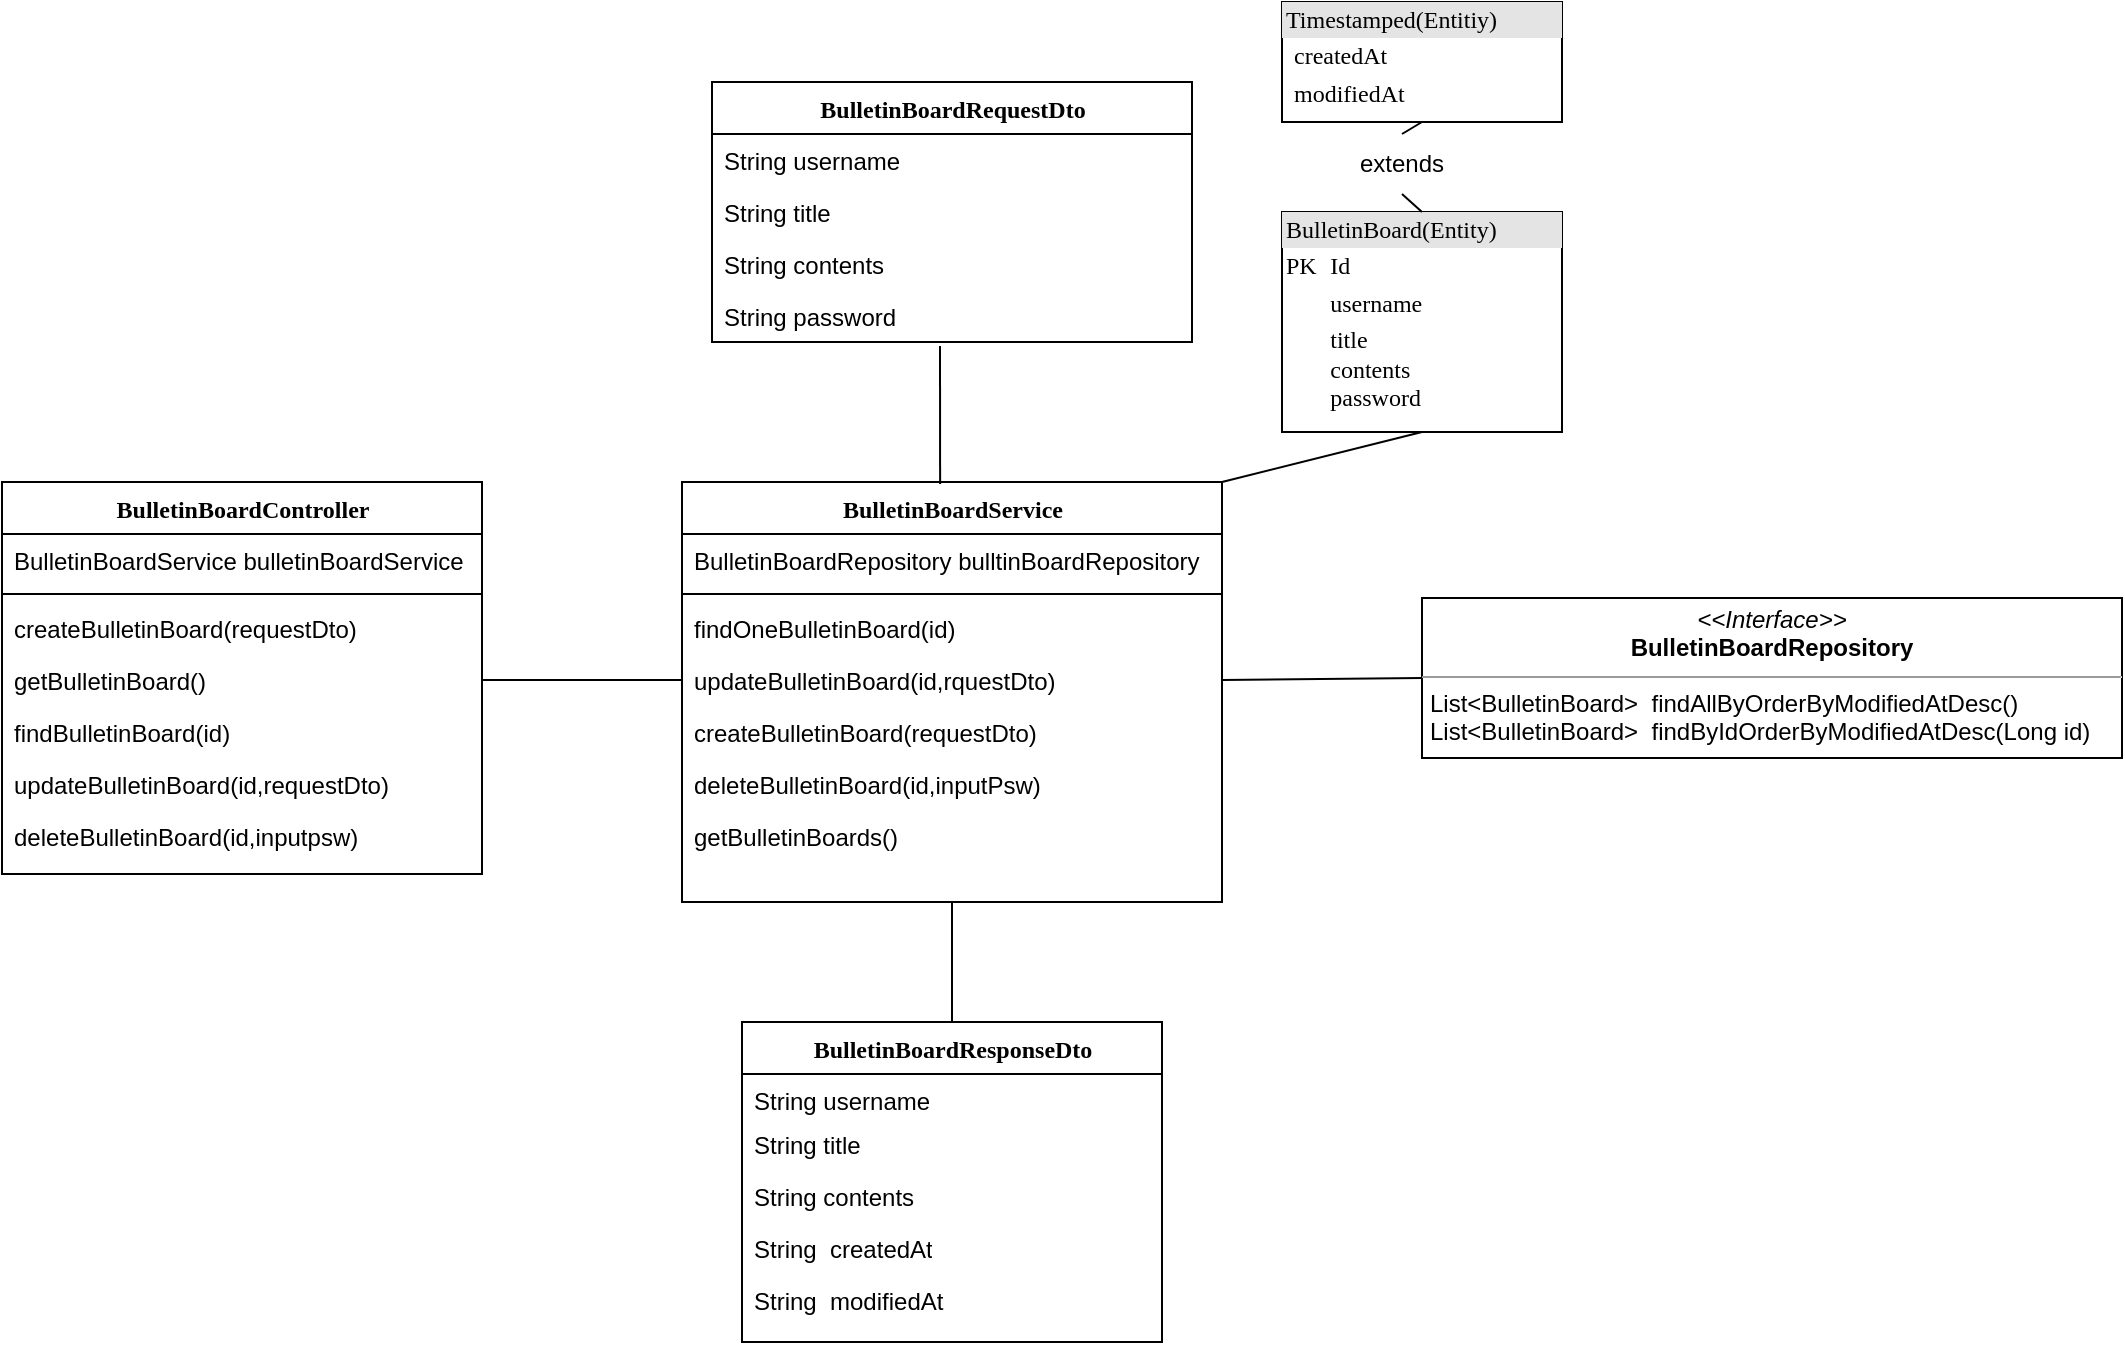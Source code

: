 <mxfile version="22.0.8" type="device">
  <diagram name="Page-1" id="6133507b-19e7-1e82-6fc7-422aa6c4b21f">
    <mxGraphModel dx="1401" dy="579" grid="1" gridSize="10" guides="1" tooltips="1" connect="1" arrows="1" fold="1" page="1" pageScale="1" pageWidth="1100" pageHeight="850" background="none" math="0" shadow="0">
      <root>
        <mxCell id="0" />
        <mxCell id="1" parent="0" />
        <mxCell id="E9T4bnEWjOMNWPC0Y-Mv-1" value="BulletinBoardResponseDto" style="swimlane;html=1;fontStyle=1;align=center;verticalAlign=top;childLayout=stackLayout;horizontal=1;startSize=26;horizontalStack=0;resizeParent=1;resizeLast=0;collapsible=1;marginBottom=0;swimlaneFillColor=#ffffff;rounded=0;shadow=0;comic=0;labelBackgroundColor=none;strokeWidth=1;fillColor=none;fontFamily=Verdana;fontSize=12" vertex="1" parent="1">
          <mxGeometry x="460" y="720" width="210" height="160" as="geometry" />
        </mxCell>
        <mxCell id="E9T4bnEWjOMNWPC0Y-Mv-3" value="String username" style="text;html=1;strokeColor=none;fillColor=none;align=left;verticalAlign=top;spacingLeft=4;spacingRight=4;whiteSpace=wrap;overflow=hidden;rotatable=0;points=[[0,0.5],[1,0.5]];portConstraint=eastwest;" vertex="1" parent="E9T4bnEWjOMNWPC0Y-Mv-1">
          <mxGeometry y="26" width="210" height="22" as="geometry" />
        </mxCell>
        <mxCell id="E9T4bnEWjOMNWPC0Y-Mv-4" value="String title" style="text;html=1;strokeColor=none;fillColor=none;align=left;verticalAlign=top;spacingLeft=4;spacingRight=4;whiteSpace=wrap;overflow=hidden;rotatable=0;points=[[0,0.5],[1,0.5]];portConstraint=eastwest;" vertex="1" parent="E9T4bnEWjOMNWPC0Y-Mv-1">
          <mxGeometry y="48" width="210" height="26" as="geometry" />
        </mxCell>
        <mxCell id="E9T4bnEWjOMNWPC0Y-Mv-5" value="String contents" style="text;html=1;strokeColor=none;fillColor=none;align=left;verticalAlign=top;spacingLeft=4;spacingRight=4;whiteSpace=wrap;overflow=hidden;rotatable=0;points=[[0,0.5],[1,0.5]];portConstraint=eastwest;" vertex="1" parent="E9T4bnEWjOMNWPC0Y-Mv-1">
          <mxGeometry y="74" width="210" height="26" as="geometry" />
        </mxCell>
        <mxCell id="E9T4bnEWjOMNWPC0Y-Mv-6" value="String&amp;nbsp; createdAt" style="text;html=1;strokeColor=none;fillColor=none;align=left;verticalAlign=top;spacingLeft=4;spacingRight=4;whiteSpace=wrap;overflow=hidden;rotatable=0;points=[[0,0.5],[1,0.5]];portConstraint=eastwest;" vertex="1" parent="E9T4bnEWjOMNWPC0Y-Mv-1">
          <mxGeometry y="100" width="210" height="26" as="geometry" />
        </mxCell>
        <mxCell id="E9T4bnEWjOMNWPC0Y-Mv-38" value="String&amp;nbsp; modifiedAt" style="text;html=1;strokeColor=none;fillColor=none;align=left;verticalAlign=top;spacingLeft=4;spacingRight=4;whiteSpace=wrap;overflow=hidden;rotatable=0;points=[[0,0.5],[1,0.5]];portConstraint=eastwest;" vertex="1" parent="E9T4bnEWjOMNWPC0Y-Mv-1">
          <mxGeometry y="126" width="210" height="26" as="geometry" />
        </mxCell>
        <mxCell id="E9T4bnEWjOMNWPC0Y-Mv-8" value="BulletinBoardService" style="swimlane;html=1;fontStyle=1;align=center;verticalAlign=top;childLayout=stackLayout;horizontal=1;startSize=26;horizontalStack=0;resizeParent=1;resizeLast=0;collapsible=1;marginBottom=0;swimlaneFillColor=#ffffff;rounded=0;shadow=0;comic=0;labelBackgroundColor=none;strokeWidth=1;fillColor=none;fontFamily=Verdana;fontSize=12" vertex="1" parent="1">
          <mxGeometry x="430" y="450" width="270" height="210" as="geometry" />
        </mxCell>
        <mxCell id="E9T4bnEWjOMNWPC0Y-Mv-9" value="BulletinBoardRepository bulltinBoardRepository" style="text;html=1;strokeColor=none;fillColor=none;align=left;verticalAlign=top;spacingLeft=4;spacingRight=4;whiteSpace=wrap;overflow=hidden;rotatable=0;points=[[0,0.5],[1,0.5]];portConstraint=eastwest;" vertex="1" parent="E9T4bnEWjOMNWPC0Y-Mv-8">
          <mxGeometry y="26" width="270" height="26" as="geometry" />
        </mxCell>
        <mxCell id="E9T4bnEWjOMNWPC0Y-Mv-10" value="" style="line;html=1;strokeWidth=1;fillColor=none;align=left;verticalAlign=middle;spacingTop=-1;spacingLeft=3;spacingRight=3;rotatable=0;labelPosition=right;points=[];portConstraint=eastwest;" vertex="1" parent="E9T4bnEWjOMNWPC0Y-Mv-8">
          <mxGeometry y="52" width="270" height="8" as="geometry" />
        </mxCell>
        <mxCell id="E9T4bnEWjOMNWPC0Y-Mv-11" value="findOneBulletinBoard(id)" style="text;html=1;strokeColor=none;fillColor=none;align=left;verticalAlign=top;spacingLeft=4;spacingRight=4;whiteSpace=wrap;overflow=hidden;rotatable=0;points=[[0,0.5],[1,0.5]];portConstraint=eastwest;" vertex="1" parent="E9T4bnEWjOMNWPC0Y-Mv-8">
          <mxGeometry y="60" width="270" height="26" as="geometry" />
        </mxCell>
        <mxCell id="E9T4bnEWjOMNWPC0Y-Mv-12" value="updateBulletinBoard(id,rquestDto)" style="text;html=1;strokeColor=none;fillColor=none;align=left;verticalAlign=top;spacingLeft=4;spacingRight=4;whiteSpace=wrap;overflow=hidden;rotatable=0;points=[[0,0.5],[1,0.5]];portConstraint=eastwest;" vertex="1" parent="E9T4bnEWjOMNWPC0Y-Mv-8">
          <mxGeometry y="86" width="270" height="26" as="geometry" />
        </mxCell>
        <mxCell id="E9T4bnEWjOMNWPC0Y-Mv-13" value="createBulletinBoard(requestDto)" style="text;html=1;strokeColor=none;fillColor=none;align=left;verticalAlign=top;spacingLeft=4;spacingRight=4;whiteSpace=wrap;overflow=hidden;rotatable=0;points=[[0,0.5],[1,0.5]];portConstraint=eastwest;" vertex="1" parent="E9T4bnEWjOMNWPC0Y-Mv-8">
          <mxGeometry y="112" width="270" height="26" as="geometry" />
        </mxCell>
        <mxCell id="E9T4bnEWjOMNWPC0Y-Mv-14" value="deleteBulletinBoard(id,inputPsw)" style="text;html=1;strokeColor=none;fillColor=none;align=left;verticalAlign=top;spacingLeft=4;spacingRight=4;whiteSpace=wrap;overflow=hidden;rotatable=0;points=[[0,0.5],[1,0.5]];portConstraint=eastwest;" vertex="1" parent="E9T4bnEWjOMNWPC0Y-Mv-8">
          <mxGeometry y="138" width="270" height="26" as="geometry" />
        </mxCell>
        <mxCell id="E9T4bnEWjOMNWPC0Y-Mv-15" value="getBulletinBoards()" style="text;html=1;strokeColor=none;fillColor=none;align=left;verticalAlign=top;spacingLeft=4;spacingRight=4;whiteSpace=wrap;overflow=hidden;rotatable=0;points=[[0,0.5],[1,0.5]];portConstraint=eastwest;" vertex="1" parent="E9T4bnEWjOMNWPC0Y-Mv-8">
          <mxGeometry y="164" width="270" height="26" as="geometry" />
        </mxCell>
        <mxCell id="E9T4bnEWjOMNWPC0Y-Mv-18" value="BulletinBoardController" style="swimlane;html=1;fontStyle=1;align=center;verticalAlign=top;childLayout=stackLayout;horizontal=1;startSize=26;horizontalStack=0;resizeParent=1;resizeLast=0;collapsible=1;marginBottom=0;swimlaneFillColor=#ffffff;rounded=0;shadow=0;comic=0;labelBackgroundColor=none;strokeWidth=1;fillColor=none;fontFamily=Verdana;fontSize=12" vertex="1" parent="1">
          <mxGeometry x="90" y="450" width="240" height="196" as="geometry" />
        </mxCell>
        <mxCell id="E9T4bnEWjOMNWPC0Y-Mv-19" value="BulletinBoardService bulletinBoardService" style="text;html=1;strokeColor=none;fillColor=none;align=left;verticalAlign=top;spacingLeft=4;spacingRight=4;whiteSpace=wrap;overflow=hidden;rotatable=0;points=[[0,0.5],[1,0.5]];portConstraint=eastwest;" vertex="1" parent="E9T4bnEWjOMNWPC0Y-Mv-18">
          <mxGeometry y="26" width="240" height="26" as="geometry" />
        </mxCell>
        <mxCell id="E9T4bnEWjOMNWPC0Y-Mv-21" value="" style="line;html=1;strokeWidth=1;fillColor=none;align=left;verticalAlign=middle;spacingTop=-1;spacingLeft=3;spacingRight=3;rotatable=0;labelPosition=right;points=[];portConstraint=eastwest;" vertex="1" parent="E9T4bnEWjOMNWPC0Y-Mv-18">
          <mxGeometry y="52" width="240" height="8" as="geometry" />
        </mxCell>
        <mxCell id="E9T4bnEWjOMNWPC0Y-Mv-22" value="createBulletinBoard(requestDto)" style="text;html=1;strokeColor=none;fillColor=none;align=left;verticalAlign=top;spacingLeft=4;spacingRight=4;whiteSpace=wrap;overflow=hidden;rotatable=0;points=[[0,0.5],[1,0.5]];portConstraint=eastwest;" vertex="1" parent="E9T4bnEWjOMNWPC0Y-Mv-18">
          <mxGeometry y="60" width="240" height="26" as="geometry" />
        </mxCell>
        <mxCell id="E9T4bnEWjOMNWPC0Y-Mv-23" value="getBulletinBoard()" style="text;html=1;strokeColor=none;fillColor=none;align=left;verticalAlign=top;spacingLeft=4;spacingRight=4;whiteSpace=wrap;overflow=hidden;rotatable=0;points=[[0,0.5],[1,0.5]];portConstraint=eastwest;" vertex="1" parent="E9T4bnEWjOMNWPC0Y-Mv-18">
          <mxGeometry y="86" width="240" height="26" as="geometry" />
        </mxCell>
        <mxCell id="E9T4bnEWjOMNWPC0Y-Mv-33" value="findBulletinBoard(id)" style="text;html=1;strokeColor=none;fillColor=none;align=left;verticalAlign=top;spacingLeft=4;spacingRight=4;whiteSpace=wrap;overflow=hidden;rotatable=0;points=[[0,0.5],[1,0.5]];portConstraint=eastwest;" vertex="1" parent="E9T4bnEWjOMNWPC0Y-Mv-18">
          <mxGeometry y="112" width="240" height="26" as="geometry" />
        </mxCell>
        <mxCell id="E9T4bnEWjOMNWPC0Y-Mv-34" value="updateBulletinBoard(id,requestDto)" style="text;html=1;strokeColor=none;fillColor=none;align=left;verticalAlign=top;spacingLeft=4;spacingRight=4;whiteSpace=wrap;overflow=hidden;rotatable=0;points=[[0,0.5],[1,0.5]];portConstraint=eastwest;" vertex="1" parent="E9T4bnEWjOMNWPC0Y-Mv-18">
          <mxGeometry y="138" width="240" height="26" as="geometry" />
        </mxCell>
        <mxCell id="E9T4bnEWjOMNWPC0Y-Mv-35" value="deleteBulletinBoard(id,inputpsw)" style="text;html=1;strokeColor=none;fillColor=none;align=left;verticalAlign=top;spacingLeft=4;spacingRight=4;whiteSpace=wrap;overflow=hidden;rotatable=0;points=[[0,0.5],[1,0.5]];portConstraint=eastwest;" vertex="1" parent="E9T4bnEWjOMNWPC0Y-Mv-18">
          <mxGeometry y="164" width="240" height="26" as="geometry" />
        </mxCell>
        <mxCell id="E9T4bnEWjOMNWPC0Y-Mv-24" value="BulletinBoardRequestDto" style="swimlane;html=1;fontStyle=1;align=center;verticalAlign=top;childLayout=stackLayout;horizontal=1;startSize=26;horizontalStack=0;resizeParent=1;resizeLast=0;collapsible=1;marginBottom=0;swimlaneFillColor=#ffffff;rounded=0;shadow=0;comic=0;labelBackgroundColor=none;strokeWidth=1;fillColor=none;fontFamily=Verdana;fontSize=12" vertex="1" parent="1">
          <mxGeometry x="445" y="250" width="240" height="130" as="geometry" />
        </mxCell>
        <mxCell id="E9T4bnEWjOMNWPC0Y-Mv-25" value="String username" style="text;html=1;strokeColor=none;fillColor=none;align=left;verticalAlign=top;spacingLeft=4;spacingRight=4;whiteSpace=wrap;overflow=hidden;rotatable=0;points=[[0,0.5],[1,0.5]];portConstraint=eastwest;" vertex="1" parent="E9T4bnEWjOMNWPC0Y-Mv-24">
          <mxGeometry y="26" width="240" height="26" as="geometry" />
        </mxCell>
        <mxCell id="E9T4bnEWjOMNWPC0Y-Mv-26" value="String title" style="text;html=1;strokeColor=none;fillColor=none;align=left;verticalAlign=top;spacingLeft=4;spacingRight=4;whiteSpace=wrap;overflow=hidden;rotatable=0;points=[[0,0.5],[1,0.5]];portConstraint=eastwest;" vertex="1" parent="E9T4bnEWjOMNWPC0Y-Mv-24">
          <mxGeometry y="52" width="240" height="26" as="geometry" />
        </mxCell>
        <mxCell id="E9T4bnEWjOMNWPC0Y-Mv-37" value="String contents" style="text;html=1;strokeColor=none;fillColor=none;align=left;verticalAlign=top;spacingLeft=4;spacingRight=4;whiteSpace=wrap;overflow=hidden;rotatable=0;points=[[0,0.5],[1,0.5]];portConstraint=eastwest;" vertex="1" parent="E9T4bnEWjOMNWPC0Y-Mv-24">
          <mxGeometry y="78" width="240" height="26" as="geometry" />
        </mxCell>
        <mxCell id="E9T4bnEWjOMNWPC0Y-Mv-36" value="String password" style="text;html=1;strokeColor=none;fillColor=none;align=left;verticalAlign=top;spacingLeft=4;spacingRight=4;whiteSpace=wrap;overflow=hidden;rotatable=0;points=[[0,0.5],[1,0.5]];portConstraint=eastwest;" vertex="1" parent="E9T4bnEWjOMNWPC0Y-Mv-24">
          <mxGeometry y="104" width="240" height="26" as="geometry" />
        </mxCell>
        <mxCell id="E9T4bnEWjOMNWPC0Y-Mv-29" value="&lt;p style=&quot;margin:0px;margin-top:4px;text-align:center;&quot;&gt;&lt;i&gt;&amp;lt;&amp;lt;Interface&amp;gt;&amp;gt;&lt;/i&gt;&lt;br&gt;&lt;b&gt;BulletinBoardRepository&lt;/b&gt;&lt;/p&gt;&lt;hr size=&quot;1&quot;&gt;&lt;p style=&quot;margin:0px;margin-left:4px;&quot;&gt;List&amp;lt;BulletinBoard&amp;gt;&amp;nbsp; findAllByOrderByModifiedAtDesc()&lt;br&gt;List&amp;lt;BulletinBoard&amp;gt;&amp;nbsp; findByIdOrderByModifiedAtDesc(Long id)&lt;/p&gt;&lt;hr size=&quot;1&quot;&gt;&lt;p style=&quot;margin:0px;margin-left:4px;&quot;&gt;&lt;br&gt;&lt;/p&gt;" style="verticalAlign=top;align=left;overflow=fill;fontSize=12;fontFamily=Helvetica;html=1;rounded=0;shadow=0;comic=0;labelBackgroundColor=none;strokeWidth=1" vertex="1" parent="1">
          <mxGeometry x="800" y="508" width="350" height="80" as="geometry" />
        </mxCell>
        <mxCell id="E9T4bnEWjOMNWPC0Y-Mv-30" value="&lt;div style=&quot;box-sizing:border-box;width:100%;background:#e4e4e4;padding:2px;&quot;&gt;BulletinBoard(Entity)&lt;/div&gt;&lt;table style=&quot;width:100%;font-size:1em;&quot; cellpadding=&quot;2&quot; cellspacing=&quot;0&quot;&gt;&lt;tbody&gt;&lt;tr&gt;&lt;td&gt;PK&lt;/td&gt;&lt;td&gt;Id&lt;/td&gt;&lt;/tr&gt;&lt;tr&gt;&lt;td&gt;&lt;br&gt;&lt;/td&gt;&lt;td&gt;username&amp;nbsp; &amp;nbsp; &amp;nbsp;&amp;nbsp;&lt;/td&gt;&lt;/tr&gt;&lt;tr&gt;&lt;td&gt;&lt;/td&gt;&lt;td&gt;title&amp;nbsp; &amp;nbsp; &amp;nbsp; &amp;nbsp; &amp;nbsp; &amp;nbsp; &amp;nbsp; &amp;nbsp; &amp;nbsp;&amp;nbsp;&lt;br&gt;contents&lt;span style=&quot;white-space: pre;&quot;&gt;&#x9;&lt;/span&gt;&lt;span style=&quot;white-space: pre;&quot;&gt;&#x9;&lt;/span&gt;&amp;nbsp;&lt;br&gt;password&lt;span style=&quot;white-space: pre;&quot;&gt;&#x9;&lt;/span&gt;&lt;span style=&quot;white-space: pre;&quot;&gt;&#x9;&lt;/span&gt;&amp;nbsp;&lt;span style=&quot;white-space: pre;&quot;&gt;&#x9;&lt;/span&gt;&amp;nbsp;&lt;/td&gt;&lt;/tr&gt;&lt;/tbody&gt;&lt;/table&gt;" style="verticalAlign=top;align=left;overflow=fill;html=1;rounded=0;shadow=0;comic=0;labelBackgroundColor=none;strokeWidth=1;fontFamily=Verdana;fontSize=12" vertex="1" parent="1">
          <mxGeometry x="730" y="315" width="140" height="110" as="geometry" />
        </mxCell>
        <mxCell id="E9T4bnEWjOMNWPC0Y-Mv-31" value="&lt;div style=&quot;box-sizing:border-box;width:100%;background:#e4e4e4;padding:2px;&quot;&gt;Timestamped(Entitiy)&lt;/div&gt;&lt;table style=&quot;width:100%;font-size:1em;&quot; cellpadding=&quot;2&quot; cellspacing=&quot;0&quot;&gt;&lt;tbody&gt;&lt;tr&gt;&lt;td&gt;&lt;br&gt;&lt;/td&gt;&lt;td&gt;createdAt&amp;nbsp; &amp;nbsp; &amp;nbsp;&amp;nbsp;&lt;/td&gt;&lt;/tr&gt;&lt;tr&gt;&lt;td&gt;&lt;/td&gt;&lt;td&gt;modifiedAt&amp;nbsp; &amp;nbsp; &amp;nbsp; &amp;nbsp; &amp;nbsp; &amp;nbsp; &amp;nbsp; &amp;nbsp; &amp;nbsp;&amp;nbsp;&lt;span style=&quot;white-space: pre;&quot;&gt;&#x9;&lt;/span&gt;&amp;nbsp;&lt;span style=&quot;white-space: pre;&quot;&gt;&#x9;&lt;/span&gt;&amp;nbsp;&lt;/td&gt;&lt;/tr&gt;&lt;/tbody&gt;&lt;/table&gt;" style="verticalAlign=top;align=left;overflow=fill;html=1;rounded=0;shadow=0;comic=0;labelBackgroundColor=none;strokeWidth=1;fontFamily=Verdana;fontSize=12" vertex="1" parent="1">
          <mxGeometry x="730" y="210" width="140" height="60" as="geometry" />
        </mxCell>
        <mxCell id="E9T4bnEWjOMNWPC0Y-Mv-32" style="edgeStyle=orthogonalEdgeStyle;rounded=0;orthogonalLoop=1;jettySize=auto;html=1;exitX=0.5;exitY=1;exitDx=0;exitDy=0;" edge="1" parent="1" source="E9T4bnEWjOMNWPC0Y-Mv-29" target="E9T4bnEWjOMNWPC0Y-Mv-29">
          <mxGeometry relative="1" as="geometry" />
        </mxCell>
        <mxCell id="E9T4bnEWjOMNWPC0Y-Mv-42" value="" style="endArrow=none;html=1;rounded=0;entryX=0;entryY=0.5;entryDx=0;entryDy=0;exitX=1;exitY=0.5;exitDx=0;exitDy=0;" edge="1" parent="1" source="E9T4bnEWjOMNWPC0Y-Mv-12" target="E9T4bnEWjOMNWPC0Y-Mv-29">
          <mxGeometry width="50" height="50" relative="1" as="geometry">
            <mxPoint x="480" y="460" as="sourcePoint" />
            <mxPoint x="530" y="410" as="targetPoint" />
          </mxGeometry>
        </mxCell>
        <mxCell id="E9T4bnEWjOMNWPC0Y-Mv-43" value="" style="endArrow=none;html=1;rounded=0;entryX=1;entryY=0.5;entryDx=0;entryDy=0;exitX=0;exitY=0.5;exitDx=0;exitDy=0;" edge="1" parent="1" source="E9T4bnEWjOMNWPC0Y-Mv-12" target="E9T4bnEWjOMNWPC0Y-Mv-23">
          <mxGeometry width="50" height="50" relative="1" as="geometry">
            <mxPoint x="480" y="460" as="sourcePoint" />
            <mxPoint x="530" y="410" as="targetPoint" />
          </mxGeometry>
        </mxCell>
        <mxCell id="E9T4bnEWjOMNWPC0Y-Mv-47" value="" style="endArrow=none;html=1;rounded=0;entryX=0.5;entryY=1;entryDx=0;entryDy=0;exitX=0.5;exitY=0;exitDx=0;exitDy=0;" edge="1" parent="1" source="E9T4bnEWjOMNWPC0Y-Mv-48" target="E9T4bnEWjOMNWPC0Y-Mv-31">
          <mxGeometry width="50" height="50" relative="1" as="geometry">
            <mxPoint x="400" y="310" as="sourcePoint" />
            <mxPoint x="450" y="260" as="targetPoint" />
          </mxGeometry>
        </mxCell>
        <mxCell id="E9T4bnEWjOMNWPC0Y-Mv-49" value="" style="endArrow=none;html=1;rounded=0;entryX=0.475;entryY=1.077;entryDx=0;entryDy=0;entryPerimeter=0;exitX=0.478;exitY=0.005;exitDx=0;exitDy=0;exitPerimeter=0;" edge="1" parent="1" source="E9T4bnEWjOMNWPC0Y-Mv-8" target="E9T4bnEWjOMNWPC0Y-Mv-36">
          <mxGeometry width="50" height="50" relative="1" as="geometry">
            <mxPoint x="670" y="560" as="sourcePoint" />
            <mxPoint x="720" y="510" as="targetPoint" />
          </mxGeometry>
        </mxCell>
        <mxCell id="E9T4bnEWjOMNWPC0Y-Mv-50" value="" style="endArrow=none;html=1;rounded=0;exitX=0.5;exitY=1;exitDx=0;exitDy=0;entryX=0.5;entryY=0;entryDx=0;entryDy=0;" edge="1" parent="1" source="E9T4bnEWjOMNWPC0Y-Mv-8" target="E9T4bnEWjOMNWPC0Y-Mv-1">
          <mxGeometry width="50" height="50" relative="1" as="geometry">
            <mxPoint x="730" y="670" as="sourcePoint" />
            <mxPoint x="720" y="510" as="targetPoint" />
          </mxGeometry>
        </mxCell>
        <mxCell id="E9T4bnEWjOMNWPC0Y-Mv-51" value="" style="endArrow=none;html=1;rounded=0;entryX=0.5;entryY=1;entryDx=0;entryDy=0;exitX=0.5;exitY=0;exitDx=0;exitDy=0;" edge="1" parent="1" source="E9T4bnEWjOMNWPC0Y-Mv-30" target="E9T4bnEWjOMNWPC0Y-Mv-48">
          <mxGeometry width="50" height="50" relative="1" as="geometry">
            <mxPoint x="800" y="315" as="sourcePoint" />
            <mxPoint x="800" y="270" as="targetPoint" />
          </mxGeometry>
        </mxCell>
        <mxCell id="E9T4bnEWjOMNWPC0Y-Mv-48" value="extends" style="text;html=1;strokeColor=none;fillColor=none;align=center;verticalAlign=middle;whiteSpace=wrap;rounded=0;" vertex="1" parent="1">
          <mxGeometry x="760" y="276" width="60" height="30" as="geometry" />
        </mxCell>
        <mxCell id="E9T4bnEWjOMNWPC0Y-Mv-52" value="" style="endArrow=none;html=1;rounded=0;entryX=0.5;entryY=1;entryDx=0;entryDy=0;exitX=1;exitY=0;exitDx=0;exitDy=0;" edge="1" parent="1" source="E9T4bnEWjOMNWPC0Y-Mv-8" target="E9T4bnEWjOMNWPC0Y-Mv-30">
          <mxGeometry width="50" height="50" relative="1" as="geometry">
            <mxPoint x="550" y="510" as="sourcePoint" />
            <mxPoint x="600" y="460" as="targetPoint" />
          </mxGeometry>
        </mxCell>
      </root>
    </mxGraphModel>
  </diagram>
</mxfile>
